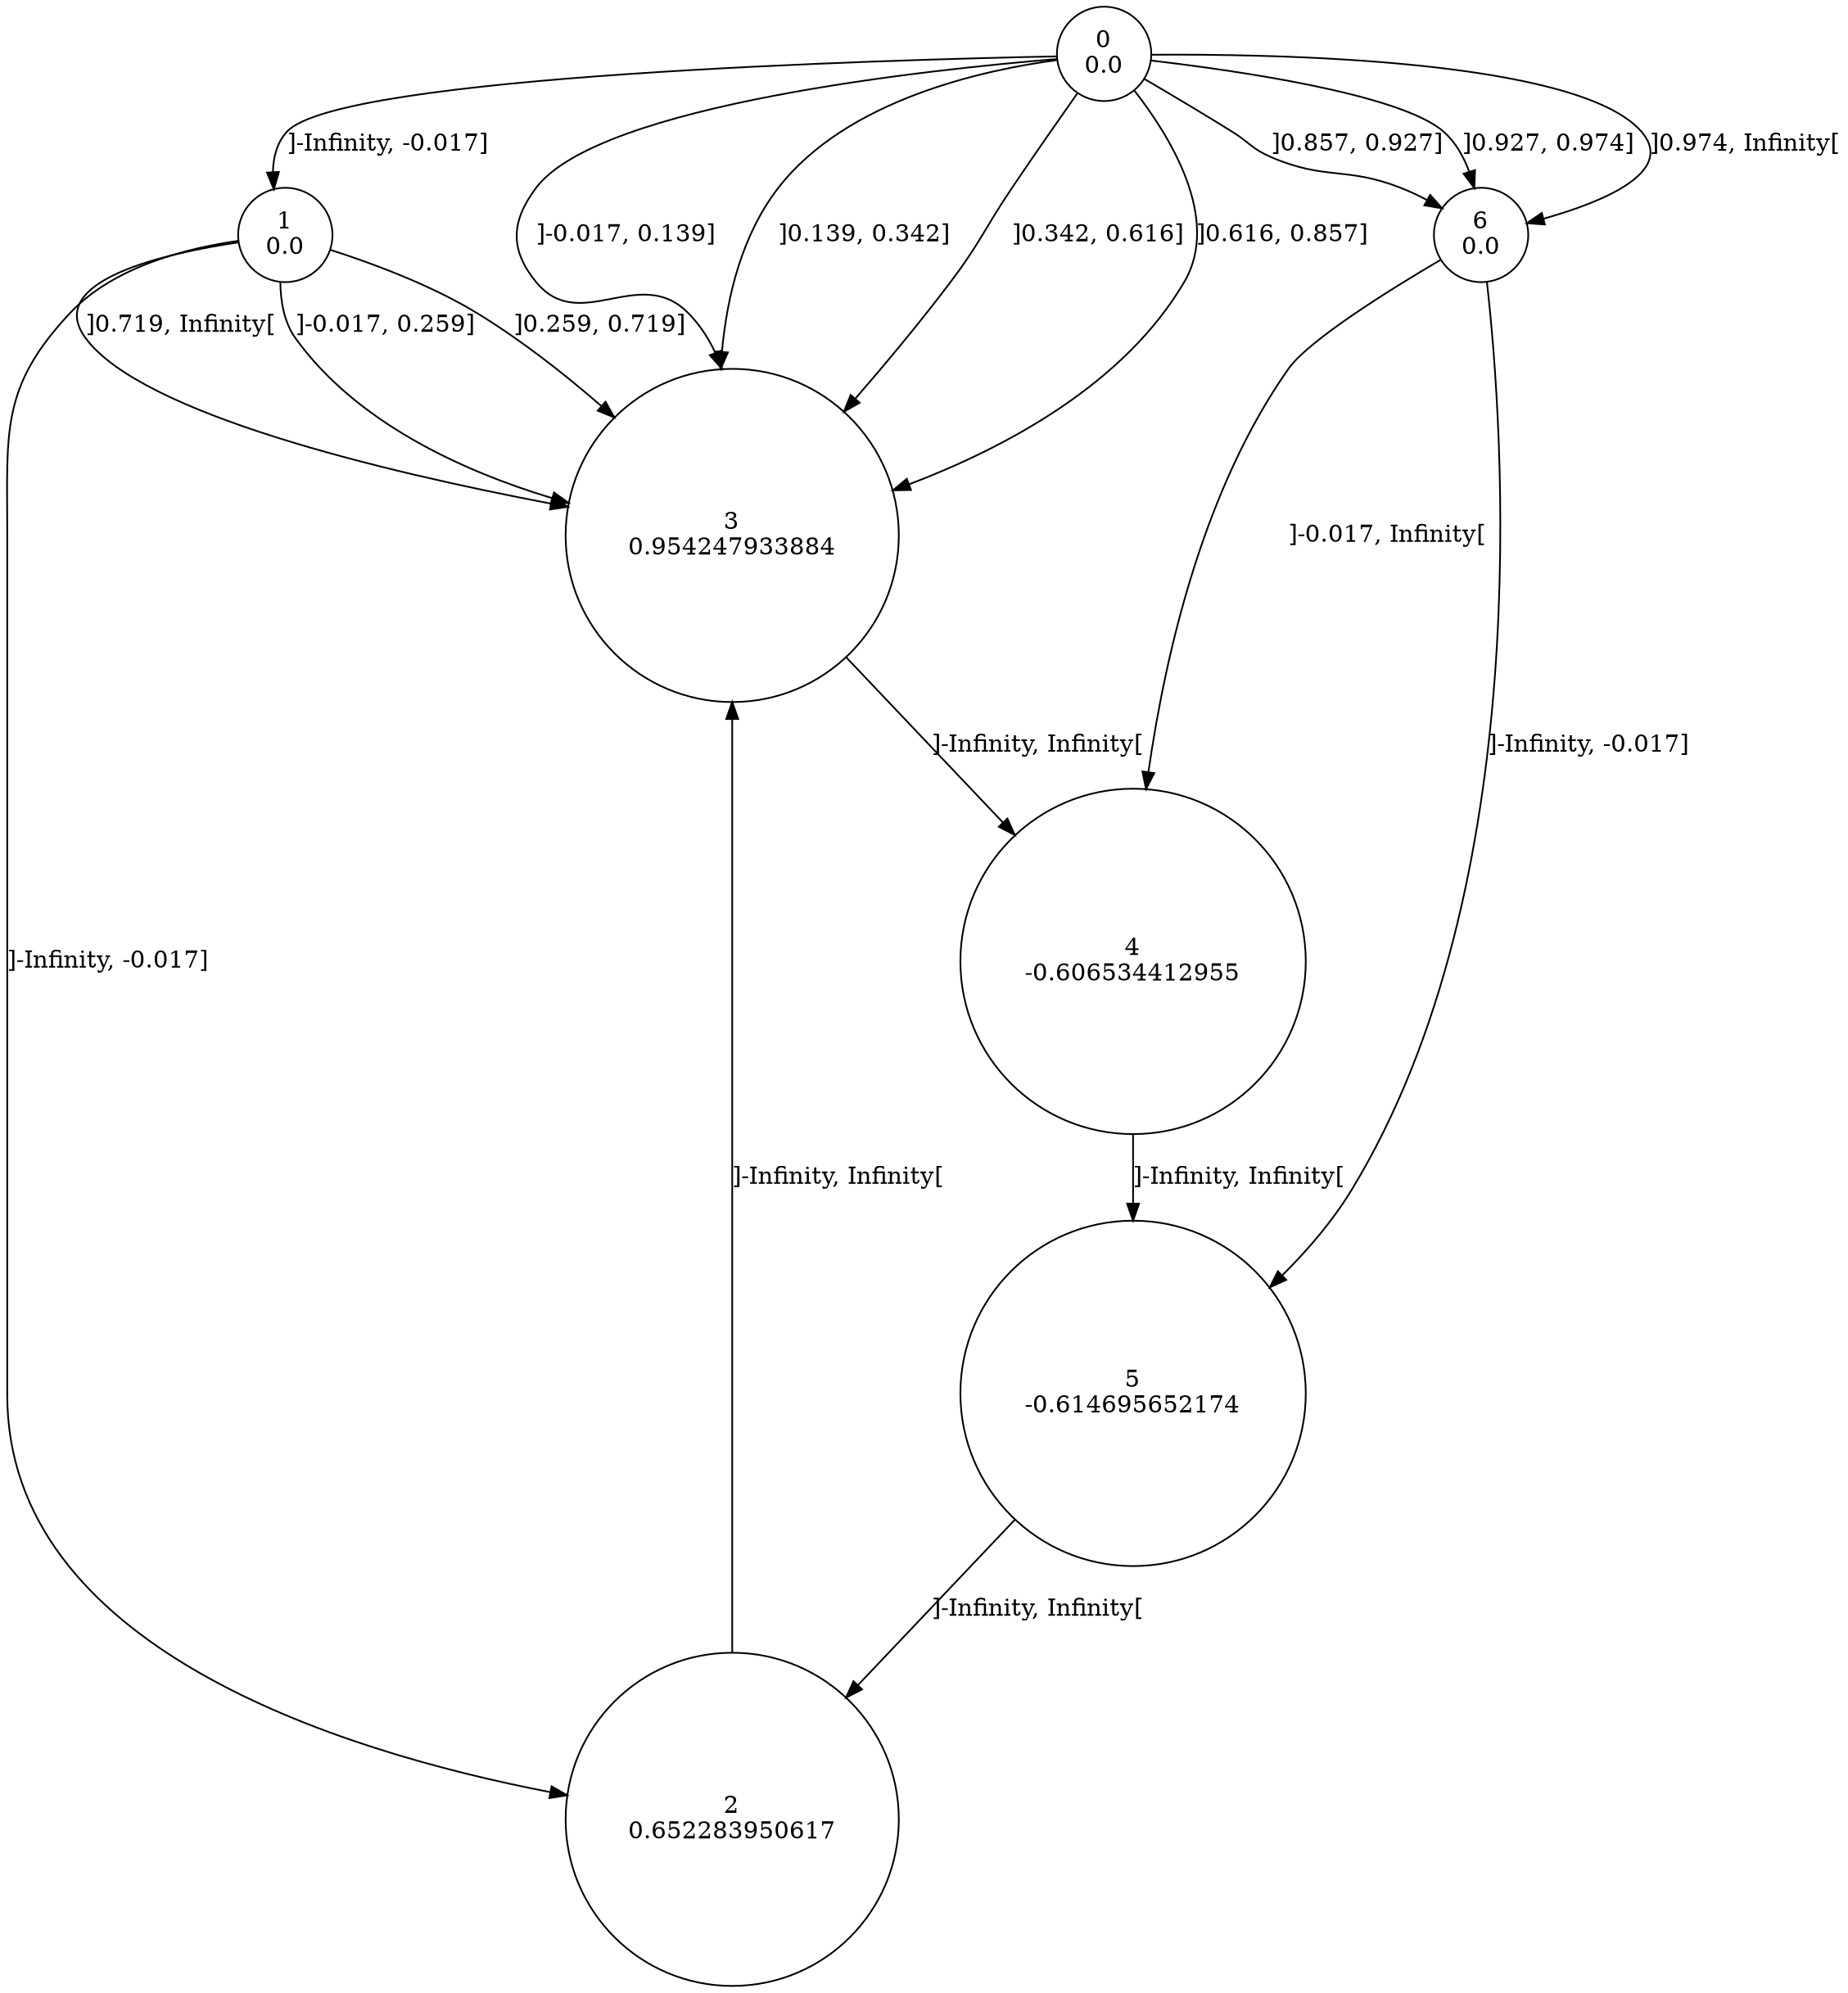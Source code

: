 digraph a {
0 [shape=circle, label="0\n0.0"];
	0 -> 1 [label="]-Infinity, -0.017]"];
	0 -> 3 [label="]-0.017, 0.139]"];
	0 -> 3 [label="]0.139, 0.342]"];
	0 -> 3 [label="]0.342, 0.616]"];
	0 -> 3 [label="]0.616, 0.857]"];
	0 -> 6 [label="]0.857, 0.927]"];
	0 -> 6 [label="]0.927, 0.974]"];
	0 -> 6 [label="]0.974, Infinity["];
1 [shape=circle, label="1\n0.0"];
	1 -> 2 [label="]-Infinity, -0.017]"];
	1 -> 3 [label="]-0.017, 0.259]"];
	1 -> 3 [label="]0.259, 0.719]"];
	1 -> 3 [label="]0.719, Infinity["];
2 [shape=circle, label="2\n0.652283950617"];
	2 -> 3 [label="]-Infinity, Infinity["];
3 [shape=circle, label="3\n0.954247933884"];
	3 -> 4 [label="]-Infinity, Infinity["];
4 [shape=circle, label="4\n-0.606534412955"];
	4 -> 5 [label="]-Infinity, Infinity["];
5 [shape=circle, label="5\n-0.614695652174"];
	5 -> 2 [label="]-Infinity, Infinity["];
6 [shape=circle, label="6\n0.0"];
	6 -> 5 [label="]-Infinity, -0.017]"];
	6 -> 4 [label="]-0.017, Infinity["];
}